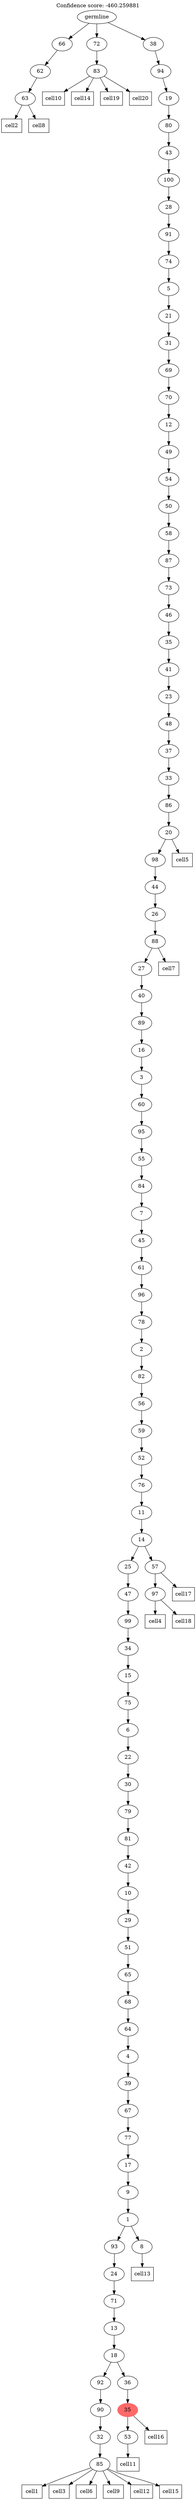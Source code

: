 digraph g {
	"100" -> "101";
	"101" [label="63"];
	"99" -> "100";
	"100" [label="62"];
	"97" -> "98";
	"98" [label="83"];
	"94" -> "95";
	"95" [label="85"];
	"93" -> "94";
	"94" [label="32"];
	"92" -> "93";
	"93" [label="90"];
	"90" -> "91";
	"91" [label="53"];
	"89" -> "90";
	"90" [color=indianred1, style=filled, label="35"];
	"88" -> "89";
	"89" [label="36"];
	"88" -> "92";
	"92" [label="92"];
	"87" -> "88";
	"88" [label="18"];
	"86" -> "87";
	"87" [label="13"];
	"85" -> "86";
	"86" [label="71"];
	"84" -> "85";
	"85" [label="24"];
	"83" -> "84";
	"84" [label="93"];
	"83" -> "96";
	"96" [label="8"];
	"82" -> "83";
	"83" [label="1"];
	"81" -> "82";
	"82" [label="9"];
	"80" -> "81";
	"81" [label="17"];
	"79" -> "80";
	"80" [label="77"];
	"78" -> "79";
	"79" [label="67"];
	"77" -> "78";
	"78" [label="39"];
	"76" -> "77";
	"77" [label="4"];
	"75" -> "76";
	"76" [label="64"];
	"74" -> "75";
	"75" [label="68"];
	"73" -> "74";
	"74" [label="65"];
	"72" -> "73";
	"73" [label="51"];
	"71" -> "72";
	"72" [label="29"];
	"70" -> "71";
	"71" [label="10"];
	"69" -> "70";
	"70" [label="42"];
	"68" -> "69";
	"69" [label="81"];
	"67" -> "68";
	"68" [label="79"];
	"66" -> "67";
	"67" [label="30"];
	"65" -> "66";
	"66" [label="22"];
	"64" -> "65";
	"65" [label="6"];
	"63" -> "64";
	"64" [label="75"];
	"62" -> "63";
	"63" [label="15"];
	"61" -> "62";
	"62" [label="34"];
	"60" -> "61";
	"61" [label="99"];
	"59" -> "60";
	"60" [label="47"];
	"57" -> "58";
	"58" [label="97"];
	"56" -> "57";
	"57" [label="57"];
	"56" -> "59";
	"59" [label="25"];
	"55" -> "56";
	"56" [label="14"];
	"54" -> "55";
	"55" [label="11"];
	"53" -> "54";
	"54" [label="76"];
	"52" -> "53";
	"53" [label="52"];
	"51" -> "52";
	"52" [label="59"];
	"50" -> "51";
	"51" [label="56"];
	"49" -> "50";
	"50" [label="82"];
	"48" -> "49";
	"49" [label="2"];
	"47" -> "48";
	"48" [label="78"];
	"46" -> "47";
	"47" [label="96"];
	"45" -> "46";
	"46" [label="61"];
	"44" -> "45";
	"45" [label="45"];
	"43" -> "44";
	"44" [label="7"];
	"42" -> "43";
	"43" [label="84"];
	"41" -> "42";
	"42" [label="55"];
	"40" -> "41";
	"41" [label="95"];
	"39" -> "40";
	"40" [label="60"];
	"38" -> "39";
	"39" [label="3"];
	"37" -> "38";
	"38" [label="16"];
	"36" -> "37";
	"37" [label="89"];
	"35" -> "36";
	"36" [label="40"];
	"34" -> "35";
	"35" [label="27"];
	"33" -> "34";
	"34" [label="88"];
	"32" -> "33";
	"33" [label="26"];
	"31" -> "32";
	"32" [label="44"];
	"30" -> "31";
	"31" [label="98"];
	"29" -> "30";
	"30" [label="20"];
	"28" -> "29";
	"29" [label="86"];
	"27" -> "28";
	"28" [label="33"];
	"26" -> "27";
	"27" [label="37"];
	"25" -> "26";
	"26" [label="48"];
	"24" -> "25";
	"25" [label="23"];
	"23" -> "24";
	"24" [label="41"];
	"22" -> "23";
	"23" [label="35"];
	"21" -> "22";
	"22" [label="46"];
	"20" -> "21";
	"21" [label="73"];
	"19" -> "20";
	"20" [label="87"];
	"18" -> "19";
	"19" [label="58"];
	"17" -> "18";
	"18" [label="50"];
	"16" -> "17";
	"17" [label="54"];
	"15" -> "16";
	"16" [label="49"];
	"14" -> "15";
	"15" [label="12"];
	"13" -> "14";
	"14" [label="70"];
	"12" -> "13";
	"13" [label="69"];
	"11" -> "12";
	"12" [label="31"];
	"10" -> "11";
	"11" [label="21"];
	"9" -> "10";
	"10" [label="5"];
	"8" -> "9";
	"9" [label="74"];
	"7" -> "8";
	"8" [label="91"];
	"6" -> "7";
	"7" [label="28"];
	"5" -> "6";
	"6" [label="100"];
	"4" -> "5";
	"5" [label="43"];
	"3" -> "4";
	"4" [label="80"];
	"2" -> "3";
	"3" [label="19"];
	"1" -> "2";
	"2" [label="94"];
	"0" -> "1";
	"1" [label="38"];
	"0" -> "97";
	"97" [label="72"];
	"0" -> "99";
	"99" [label="66"];
	"0" [label="germline"];
	"95" -> "cell1";
	"cell1" [shape=box];
	"101" -> "cell2";
	"cell2" [shape=box];
	"95" -> "cell3";
	"cell3" [shape=box];
	"58" -> "cell4";
	"cell4" [shape=box];
	"30" -> "cell5";
	"cell5" [shape=box];
	"95" -> "cell6";
	"cell6" [shape=box];
	"34" -> "cell7";
	"cell7" [shape=box];
	"101" -> "cell8";
	"cell8" [shape=box];
	"95" -> "cell9";
	"cell9" [shape=box];
	"98" -> "cell10";
	"cell10" [shape=box];
	"91" -> "cell11";
	"cell11" [shape=box];
	"95" -> "cell12";
	"cell12" [shape=box];
	"96" -> "cell13";
	"cell13" [shape=box];
	"98" -> "cell14";
	"cell14" [shape=box];
	"95" -> "cell15";
	"cell15" [shape=box];
	"90" -> "cell16";
	"cell16" [shape=box];
	"57" -> "cell17";
	"cell17" [shape=box];
	"58" -> "cell18";
	"cell18" [shape=box];
	"98" -> "cell19";
	"cell19" [shape=box];
	"98" -> "cell20";
	"cell20" [shape=box];
	labelloc="t";
	label="Confidence score: -460.259881";
}
